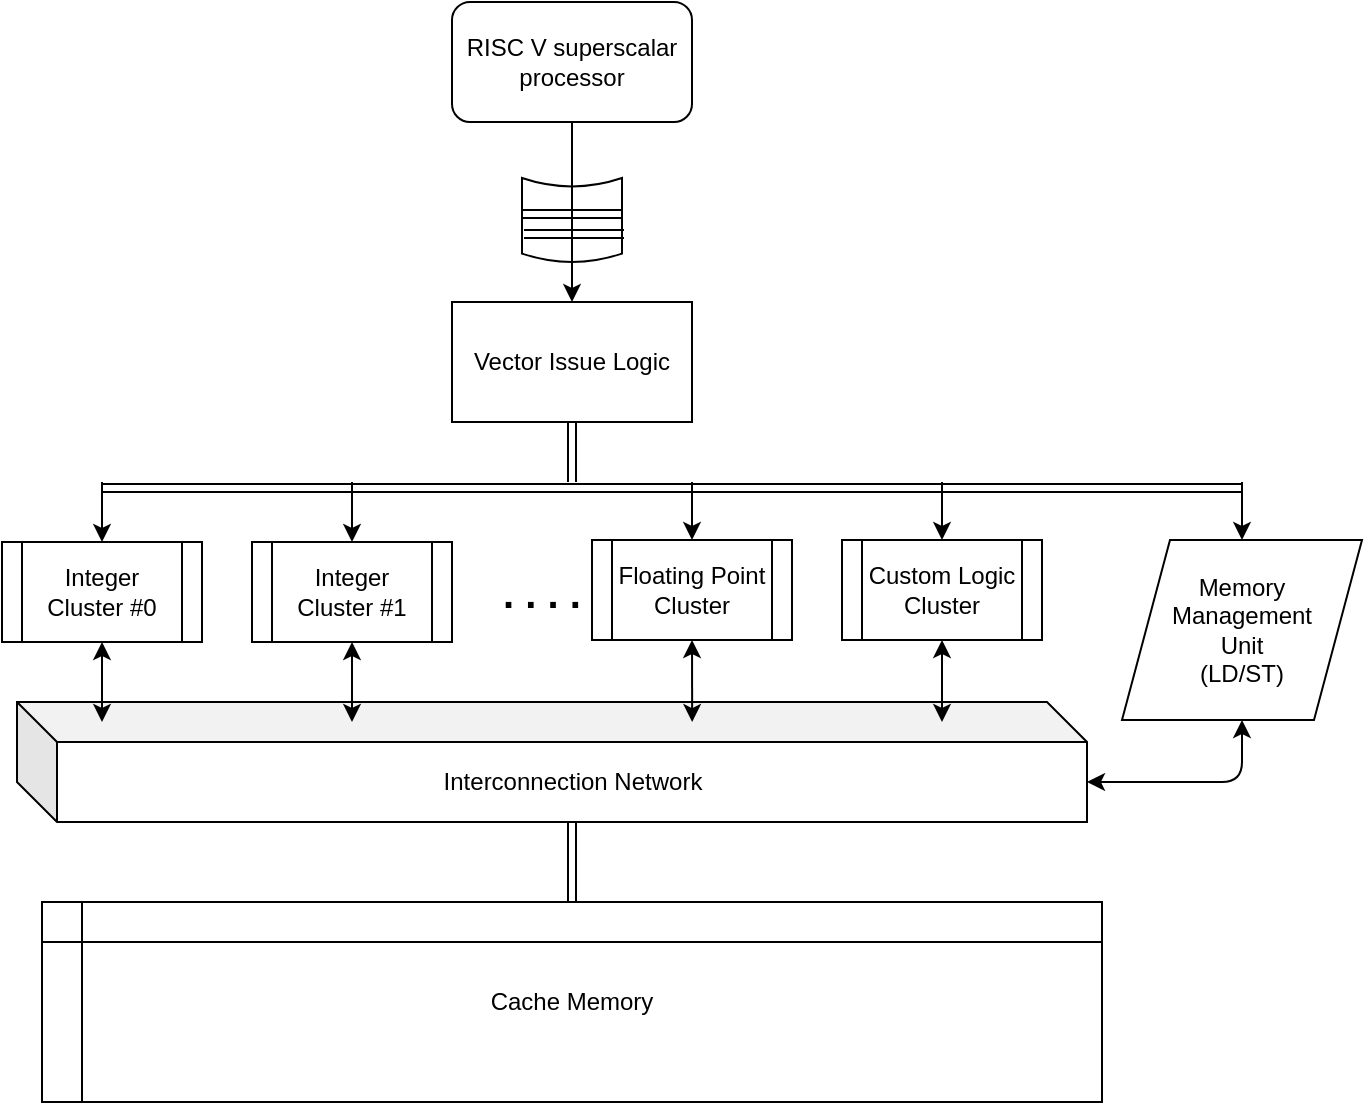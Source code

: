 <mxfile version="10.6.6" type="github"><diagram id="Hk-CQe-dLr22wac4dY-F" name="Page-1"><mxGraphModel dx="1015" dy="770" grid="1" gridSize="10" guides="1" tooltips="1" connect="1" arrows="1" fold="1" page="1" pageScale="1" pageWidth="850" pageHeight="1100" math="0" shadow="0"><root><mxCell id="0"/><mxCell id="1" parent="0"/><mxCell id="KiV1c3s7Rzw8HO5FJVdt-14" value="Interconnection Network" style="shape=cube;whiteSpace=wrap;html=1;boundedLbl=1;backgroundOutline=1;darkOpacity=0.05;darkOpacity2=0.1;" vertex="1" parent="1"><mxGeometry x="147.5" y="400" width="535" height="60" as="geometry"/></mxCell><mxCell id="KiV1c3s7Rzw8HO5FJVdt-1" value="RISC V superscalar processor" style="rounded=1;whiteSpace=wrap;html=1;" vertex="1" parent="1"><mxGeometry x="365" y="50" width="120" height="60" as="geometry"/></mxCell><mxCell id="KiV1c3s7Rzw8HO5FJVdt-2" value="" style="shape=dataStorage;whiteSpace=wrap;html=1;rotation=-90;" vertex="1" parent="1"><mxGeometry x="404" y="134" width="42" height="50" as="geometry"/></mxCell><mxCell id="KiV1c3s7Rzw8HO5FJVdt-3" value="" style="shape=link;html=1;entryX=0.5;entryY=1;entryDx=0;entryDy=0;exitX=0.5;exitY=0;exitDx=0;exitDy=0;" edge="1" parent="1"><mxGeometry width="50" height="50" relative="1" as="geometry"><mxPoint x="400" y="156" as="sourcePoint"/><mxPoint x="450" y="156" as="targetPoint"/></mxGeometry></mxCell><mxCell id="KiV1c3s7Rzw8HO5FJVdt-4" value="" style="shape=link;html=1;entryX=0.5;entryY=1;entryDx=0;entryDy=0;exitX=0.5;exitY=0;exitDx=0;exitDy=0;" edge="1" parent="1"><mxGeometry width="50" height="50" relative="1" as="geometry"><mxPoint x="401" y="166" as="sourcePoint"/><mxPoint x="451" y="166" as="targetPoint"/></mxGeometry></mxCell><mxCell id="KiV1c3s7Rzw8HO5FJVdt-5" value="Vector Issue Logic" style="rounded=0;whiteSpace=wrap;html=1;" vertex="1" parent="1"><mxGeometry x="365" y="200" width="120" height="60" as="geometry"/></mxCell><mxCell id="KiV1c3s7Rzw8HO5FJVdt-6" value="" style="shape=link;html=1;" edge="1" parent="1"><mxGeometry width="50" height="50" relative="1" as="geometry"><mxPoint x="190" y="293" as="sourcePoint"/><mxPoint x="760" y="293" as="targetPoint"/></mxGeometry></mxCell><mxCell id="KiV1c3s7Rzw8HO5FJVdt-8" value="Integer Cluster #0" style="shape=process;whiteSpace=wrap;html=1;backgroundOutline=1;" vertex="1" parent="1"><mxGeometry x="140" y="320" width="100" height="50" as="geometry"/></mxCell><mxCell id="KiV1c3s7Rzw8HO5FJVdt-9" value="Integer Cluster #1" style="shape=process;whiteSpace=wrap;html=1;backgroundOutline=1;" vertex="1" parent="1"><mxGeometry x="265" y="320" width="100" height="50" as="geometry"/></mxCell><mxCell id="KiV1c3s7Rzw8HO5FJVdt-10" value="&lt;b&gt;&lt;font style=&quot;font-size: 20px&quot;&gt;. . . .&lt;/font&gt;&lt;/b&gt;" style="text;html=1;strokeColor=none;fillColor=none;align=center;verticalAlign=middle;whiteSpace=wrap;rounded=0;" vertex="1" parent="1"><mxGeometry x="380" y="335" width="60" height="20" as="geometry"/></mxCell><mxCell id="KiV1c3s7Rzw8HO5FJVdt-11" value="Floating Point Cluster" style="shape=process;whiteSpace=wrap;html=1;backgroundOutline=1;" vertex="1" parent="1"><mxGeometry x="435" y="319" width="100" height="50" as="geometry"/></mxCell><mxCell id="KiV1c3s7Rzw8HO5FJVdt-12" value="Custom Logic Cluster" style="shape=process;whiteSpace=wrap;html=1;backgroundOutline=1;" vertex="1" parent="1"><mxGeometry x="560" y="319" width="100" height="50" as="geometry"/></mxCell><mxCell id="KiV1c3s7Rzw8HO5FJVdt-15" value="Memory &lt;br&gt;Management&lt;br&gt;Unit&lt;br&gt;(LD/ST)&lt;br&gt;" style="shape=parallelogram;perimeter=parallelogramPerimeter;whiteSpace=wrap;html=1;" vertex="1" parent="1"><mxGeometry x="700" y="319" width="120" height="90" as="geometry"/></mxCell><mxCell id="KiV1c3s7Rzw8HO5FJVdt-17" value="" style="endArrow=classic;html=1;entryX=0.5;entryY=0;entryDx=0;entryDy=0;" edge="1" parent="1" target="KiV1c3s7Rzw8HO5FJVdt-8"><mxGeometry width="50" height="50" relative="1" as="geometry"><mxPoint x="190" y="290" as="sourcePoint"/><mxPoint x="180" y="570" as="targetPoint"/></mxGeometry></mxCell><mxCell id="KiV1c3s7Rzw8HO5FJVdt-18" value="" style="endArrow=classic;html=1;entryX=0.5;entryY=0;entryDx=0;entryDy=0;" edge="1" parent="1" target="KiV1c3s7Rzw8HO5FJVdt-9"><mxGeometry width="50" height="50" relative="1" as="geometry"><mxPoint x="315" y="290" as="sourcePoint"/><mxPoint x="208" y="330" as="targetPoint"/></mxGeometry></mxCell><mxCell id="KiV1c3s7Rzw8HO5FJVdt-19" value="" style="endArrow=classic;html=1;entryX=0.5;entryY=0;entryDx=0;entryDy=0;" edge="1" parent="1" target="KiV1c3s7Rzw8HO5FJVdt-11"><mxGeometry width="50" height="50" relative="1" as="geometry"><mxPoint x="485" y="290" as="sourcePoint"/><mxPoint x="378" y="330" as="targetPoint"/></mxGeometry></mxCell><mxCell id="KiV1c3s7Rzw8HO5FJVdt-20" value="" style="endArrow=classic;html=1;entryX=0.5;entryY=0;entryDx=0;entryDy=0;" edge="1" parent="1" target="KiV1c3s7Rzw8HO5FJVdt-12"><mxGeometry width="50" height="50" relative="1" as="geometry"><mxPoint x="610" y="290" as="sourcePoint"/><mxPoint x="495" y="329" as="targetPoint"/></mxGeometry></mxCell><mxCell id="KiV1c3s7Rzw8HO5FJVdt-21" value="" style="endArrow=classic;html=1;entryX=0.5;entryY=0;entryDx=0;entryDy=0;" edge="1" parent="1" target="KiV1c3s7Rzw8HO5FJVdt-15"><mxGeometry width="50" height="50" relative="1" as="geometry"><mxPoint x="760" y="290" as="sourcePoint"/><mxPoint x="620" y="329" as="targetPoint"/></mxGeometry></mxCell><mxCell id="KiV1c3s7Rzw8HO5FJVdt-22" value="Cache Memory" style="shape=internalStorage;whiteSpace=wrap;html=1;backgroundOutline=1;" vertex="1" parent="1"><mxGeometry x="160" y="500" width="530" height="100" as="geometry"/></mxCell><mxCell id="KiV1c3s7Rzw8HO5FJVdt-23" value="" style="endArrow=classic;startArrow=classic;html=1;exitX=0.5;exitY=1;exitDx=0;exitDy=0;" edge="1" parent="1" source="KiV1c3s7Rzw8HO5FJVdt-8"><mxGeometry width="50" height="50" relative="1" as="geometry"><mxPoint x="140" y="670" as="sourcePoint"/><mxPoint x="190" y="410" as="targetPoint"/></mxGeometry></mxCell><mxCell id="KiV1c3s7Rzw8HO5FJVdt-25" value="" style="endArrow=classic;startArrow=classic;html=1;entryX=0.5;entryY=1;entryDx=0;entryDy=0;" edge="1" parent="1" target="KiV1c3s7Rzw8HO5FJVdt-9"><mxGeometry width="50" height="50" relative="1" as="geometry"><mxPoint x="315" y="410" as="sourcePoint"/><mxPoint x="350" y="370" as="targetPoint"/></mxGeometry></mxCell><mxCell id="KiV1c3s7Rzw8HO5FJVdt-26" value="" style="endArrow=classic;startArrow=classic;html=1;entryX=0.5;entryY=1;entryDx=0;entryDy=0;exitX=0.631;exitY=0.167;exitDx=0;exitDy=0;exitPerimeter=0;" edge="1" parent="1" source="KiV1c3s7Rzw8HO5FJVdt-14" target="KiV1c3s7Rzw8HO5FJVdt-11"><mxGeometry width="50" height="50" relative="1" as="geometry"><mxPoint x="325" y="420" as="sourcePoint"/><mxPoint x="325" y="380" as="targetPoint"/></mxGeometry></mxCell><mxCell id="KiV1c3s7Rzw8HO5FJVdt-27" value="" style="endArrow=classic;startArrow=classic;html=1;entryX=0.5;entryY=1;entryDx=0;entryDy=0;" edge="1" parent="1" target="KiV1c3s7Rzw8HO5FJVdt-12"><mxGeometry width="50" height="50" relative="1" as="geometry"><mxPoint x="610" y="410" as="sourcePoint"/><mxPoint x="495" y="379" as="targetPoint"/></mxGeometry></mxCell><mxCell id="KiV1c3s7Rzw8HO5FJVdt-28" value="" style="endArrow=classic;startArrow=classic;html=1;entryX=0.5;entryY=1;entryDx=0;entryDy=0;exitX=0;exitY=0;exitDx=535;exitDy=40;exitPerimeter=0;" edge="1" parent="1" source="KiV1c3s7Rzw8HO5FJVdt-14" target="KiV1c3s7Rzw8HO5FJVdt-15"><mxGeometry width="50" height="50" relative="1" as="geometry"><mxPoint x="720" y="470" as="sourcePoint"/><mxPoint x="770" y="420" as="targetPoint"/><Array as="points"><mxPoint x="760" y="440"/></Array></mxGeometry></mxCell><mxCell id="KiV1c3s7Rzw8HO5FJVdt-29" value="" style="shape=link;html=1;entryX=0;entryY=0;entryDx=277.5;entryDy=60;entryPerimeter=0;exitX=0.5;exitY=0;exitDx=0;exitDy=0;" edge="1" parent="1" source="KiV1c3s7Rzw8HO5FJVdt-22" target="KiV1c3s7Rzw8HO5FJVdt-14"><mxGeometry width="50" height="50" relative="1" as="geometry"><mxPoint x="140" y="670" as="sourcePoint"/><mxPoint x="190" y="620" as="targetPoint"/></mxGeometry></mxCell><mxCell id="KiV1c3s7Rzw8HO5FJVdt-30" value="" style="endArrow=classic;html=1;exitX=0.5;exitY=1;exitDx=0;exitDy=0;entryX=0.5;entryY=0;entryDx=0;entryDy=0;" edge="1" parent="1" source="KiV1c3s7Rzw8HO5FJVdt-1" target="KiV1c3s7Rzw8HO5FJVdt-5"><mxGeometry width="50" height="50" relative="1" as="geometry"><mxPoint x="140" y="670" as="sourcePoint"/><mxPoint x="190" y="620" as="targetPoint"/></mxGeometry></mxCell><mxCell id="KiV1c3s7Rzw8HO5FJVdt-31" value="" style="shape=link;html=1;entryX=0.5;entryY=1;entryDx=0;entryDy=0;" edge="1" parent="1" target="KiV1c3s7Rzw8HO5FJVdt-5"><mxGeometry width="50" height="50" relative="1" as="geometry"><mxPoint x="425" y="290" as="sourcePoint"/><mxPoint x="190" y="620" as="targetPoint"/></mxGeometry></mxCell></root></mxGraphModel></diagram></mxfile>
